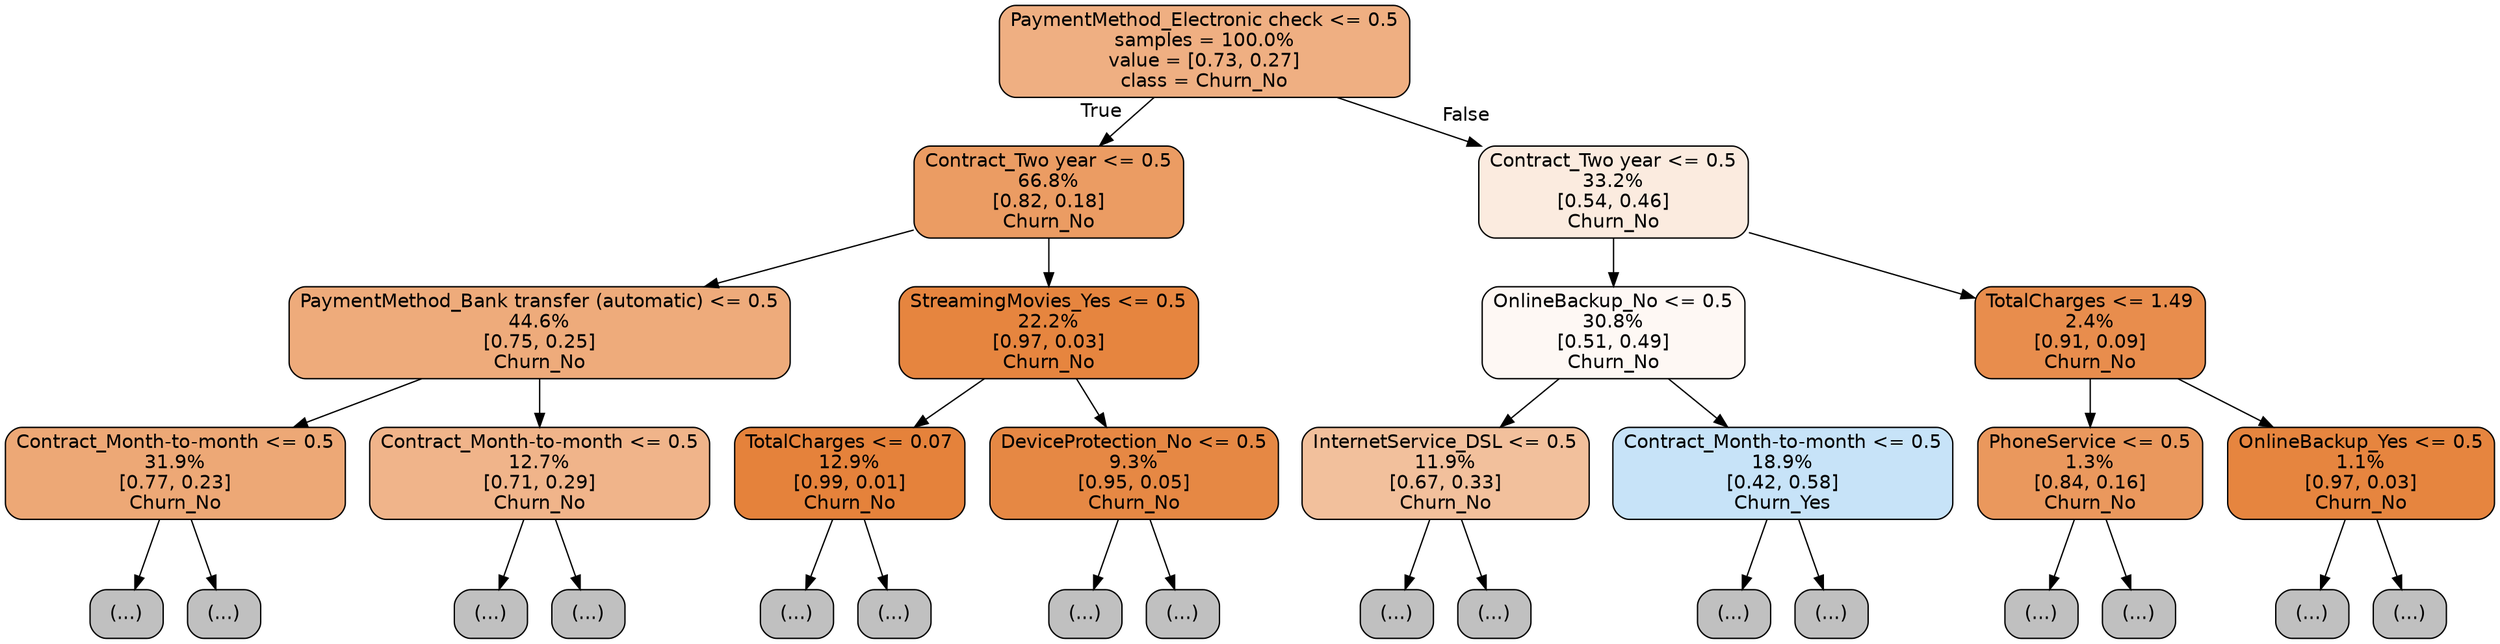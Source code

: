 digraph Tree {
node [shape=box, style="filled, rounded", color="black", fontname=helvetica] ;
graph [ranksep=equally, splines=polyline] ;
edge [fontname=helvetica] ;
0 [label="PaymentMethod_Electronic check <= 0.5\nsamples = 100.0%\nvalue = [0.73, 0.27]\nclass = Churn_No", fillcolor="#efaf82"] ;
1 [label="Contract_Two year <= 0.5\n66.8%\n[0.82, 0.18]\nChurn_No", fillcolor="#eb9c63"] ;
0 -> 1 [labeldistance=2.5, labelangle=45, headlabel="True"] ;
2 [label="PaymentMethod_Bank transfer (automatic) <= 0.5\n44.6%\n[0.75, 0.25]\nChurn_No", fillcolor="#eeab7b"] ;
1 -> 2 ;
3 [label="Contract_Month-to-month <= 0.5\n31.9%\n[0.77, 0.23]\nChurn_No", fillcolor="#eda876"] ;
2 -> 3 ;
4 [label="(...)", fillcolor="#C0C0C0"] ;
3 -> 4 ;
99 [label="(...)", fillcolor="#C0C0C0"] ;
3 -> 99 ;
654 [label="Contract_Month-to-month <= 0.5\n12.7%\n[0.71, 0.29]\nChurn_No", fillcolor="#f0b48a"] ;
2 -> 654 ;
655 [label="(...)", fillcolor="#C0C0C0"] ;
654 -> 655 ;
726 [label="(...)", fillcolor="#C0C0C0"] ;
654 -> 726 ;
961 [label="StreamingMovies_Yes <= 0.5\n22.2%\n[0.97, 0.03]\nChurn_No", fillcolor="#e6853f"] ;
1 -> 961 ;
962 [label="TotalCharges <= 0.07\n12.9%\n[0.99, 0.01]\nChurn_No", fillcolor="#e5823b"] ;
961 -> 962 ;
963 [label="(...)", fillcolor="#C0C0C0"] ;
962 -> 963 ;
970 [label="(...)", fillcolor="#C0C0C0"] ;
962 -> 970 ;
995 [label="DeviceProtection_No <= 0.5\n9.3%\n[0.95, 0.05]\nChurn_No", fillcolor="#e68844"] ;
961 -> 995 ;
996 [label="(...)", fillcolor="#C0C0C0"] ;
995 -> 996 ;
1047 [label="(...)", fillcolor="#C0C0C0"] ;
995 -> 1047 ;
1064 [label="Contract_Two year <= 0.5\n33.2%\n[0.54, 0.46]\nChurn_No", fillcolor="#fbebdf"] ;
0 -> 1064 [labeldistance=2.5, labelangle=-45, headlabel="False"] ;
1065 [label="OnlineBackup_No <= 0.5\n30.8%\n[0.51, 0.49]\nChurn_No", fillcolor="#fef8f4"] ;
1064 -> 1065 ;
1066 [label="InternetService_DSL <= 0.5\n11.9%\n[0.67, 0.33]\nChurn_No", fillcolor="#f2c09c"] ;
1065 -> 1066 ;
1067 [label="(...)", fillcolor="#C0C0C0"] ;
1066 -> 1067 ;
1350 [label="(...)", fillcolor="#C0C0C0"] ;
1066 -> 1350 ;
1405 [label="Contract_Month-to-month <= 0.5\n18.9%\n[0.42, 0.58]\nChurn_Yes", fillcolor="#c7e3f8"] ;
1065 -> 1405 ;
1406 [label="(...)", fillcolor="#C0C0C0"] ;
1405 -> 1406 ;
1451 [label="(...)", fillcolor="#C0C0C0"] ;
1405 -> 1451 ;
1958 [label="TotalCharges <= 1.49\n2.4%\n[0.91, 0.09]\nChurn_No", fillcolor="#e88d4d"] ;
1064 -> 1958 ;
1959 [label="PhoneService <= 0.5\n1.3%\n[0.84, 0.16]\nChurn_No", fillcolor="#ea985d"] ;
1958 -> 1959 ;
1960 [label="(...)", fillcolor="#C0C0C0"] ;
1959 -> 1960 ;
1973 [label="(...)", fillcolor="#C0C0C0"] ;
1959 -> 1973 ;
1990 [label="OnlineBackup_Yes <= 0.5\n1.1%\n[0.97, 0.03]\nChurn_No", fillcolor="#e6853f"] ;
1958 -> 1990 ;
1991 [label="(...)", fillcolor="#C0C0C0"] ;
1990 -> 1991 ;
2004 [label="(...)", fillcolor="#C0C0C0"] ;
1990 -> 2004 ;
{rank=same ; 0} ;
{rank=same ; 1; 1064} ;
{rank=same ; 2; 961; 1065; 1958} ;
{rank=same ; 3; 654; 962; 995; 1066; 1405; 1959; 1990} ;
{rank=same ; 4; 99; 655; 726; 963; 970; 996; 1047; 1067; 1350; 1406; 1451; 1960; 1973; 1991; 2004} ;
}